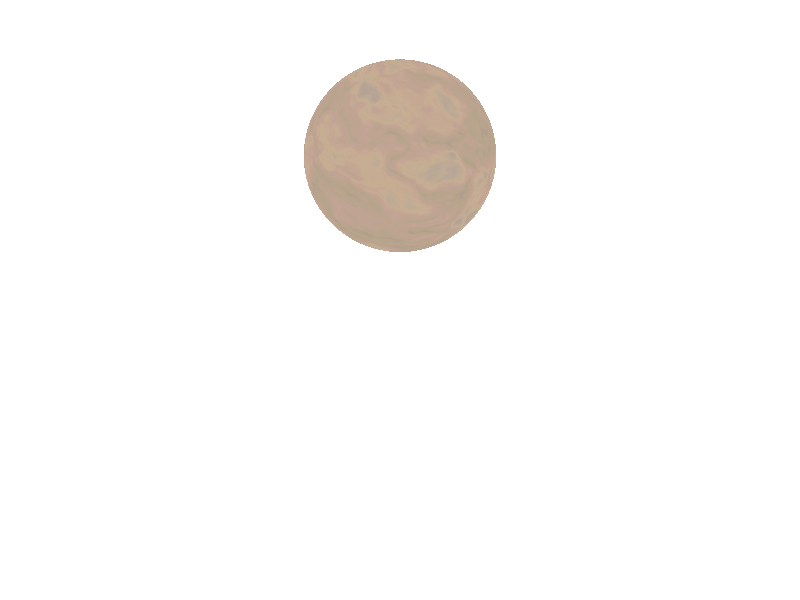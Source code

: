 //EXAMPLE OF SPHERE

//Files with predefined colors and textures
#include "colors.inc"
#include "glass.inc"
#include "golds.inc"
#include "metals.inc"
#include "stones.inc"
#include "woods.inc"

//Place the camera
camera {
  sky <0,0,1>           //Don't change this
  direction <-1,0,0>    //Don't change this  
  right <-4/3,0,0>      //Don't change this
  location <30,10,1.5> //Camera location
  look_at <0,0,0>     //Where camera is pointing
  angle 15      //Angle of the view--increase to see more, decrease to see less
}

global_settings { ambient_light White }

light_source {
  <10,-10,20>   //Change this if you want to put the light at a different point
  color White*2         //Multiplying by 2 doubles the brightness
}
background { color White }

sphere { <0,0,1.5>, 1 texture {T_Stone1} }
